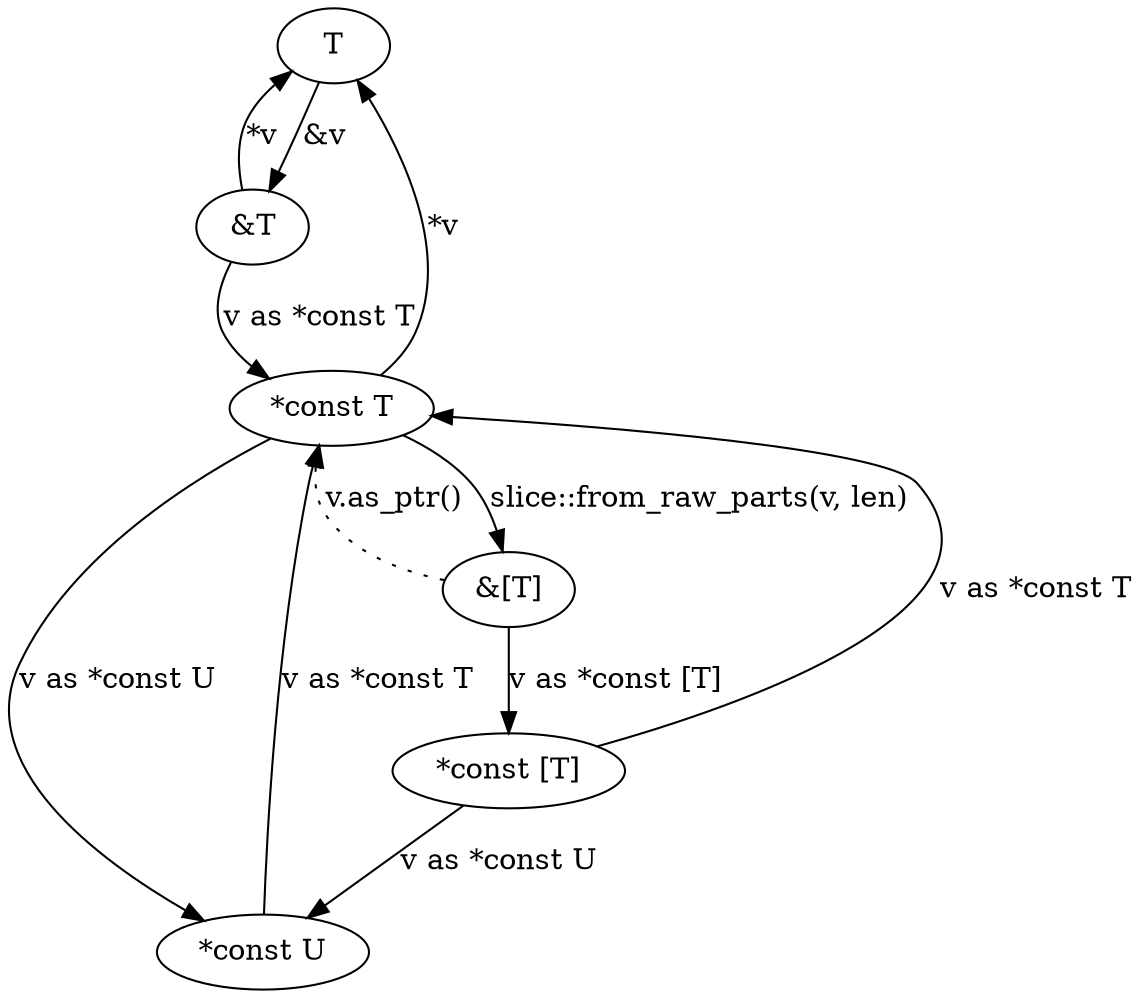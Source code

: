 digraph {
  "T" -> "&T" [label="&v"]
  "&T" -> "*const T" [label="v as *const T"]
  "&T" -> "T" [label="*v"]
  "*const T" -> "T" [label="*v"]

  "*const T" -> "*const U" [label="v as *const U"]
  "*const U" -> "*const T" [label="v as *const T"]

  "*const T" -> "&[T]" [label="slice::from_raw_parts(v, len)"]
  "&[T]" -> "*const [T]" [label="v as *const [T]"]
  "*const [T]" -> "*const T" [label="v as *const T"]
  "*const [T]" -> "*const U" [label="v as *const U"]

  "&[T]" -> "*const T" [label="v.as_ptr()", style="dotted"]
}
